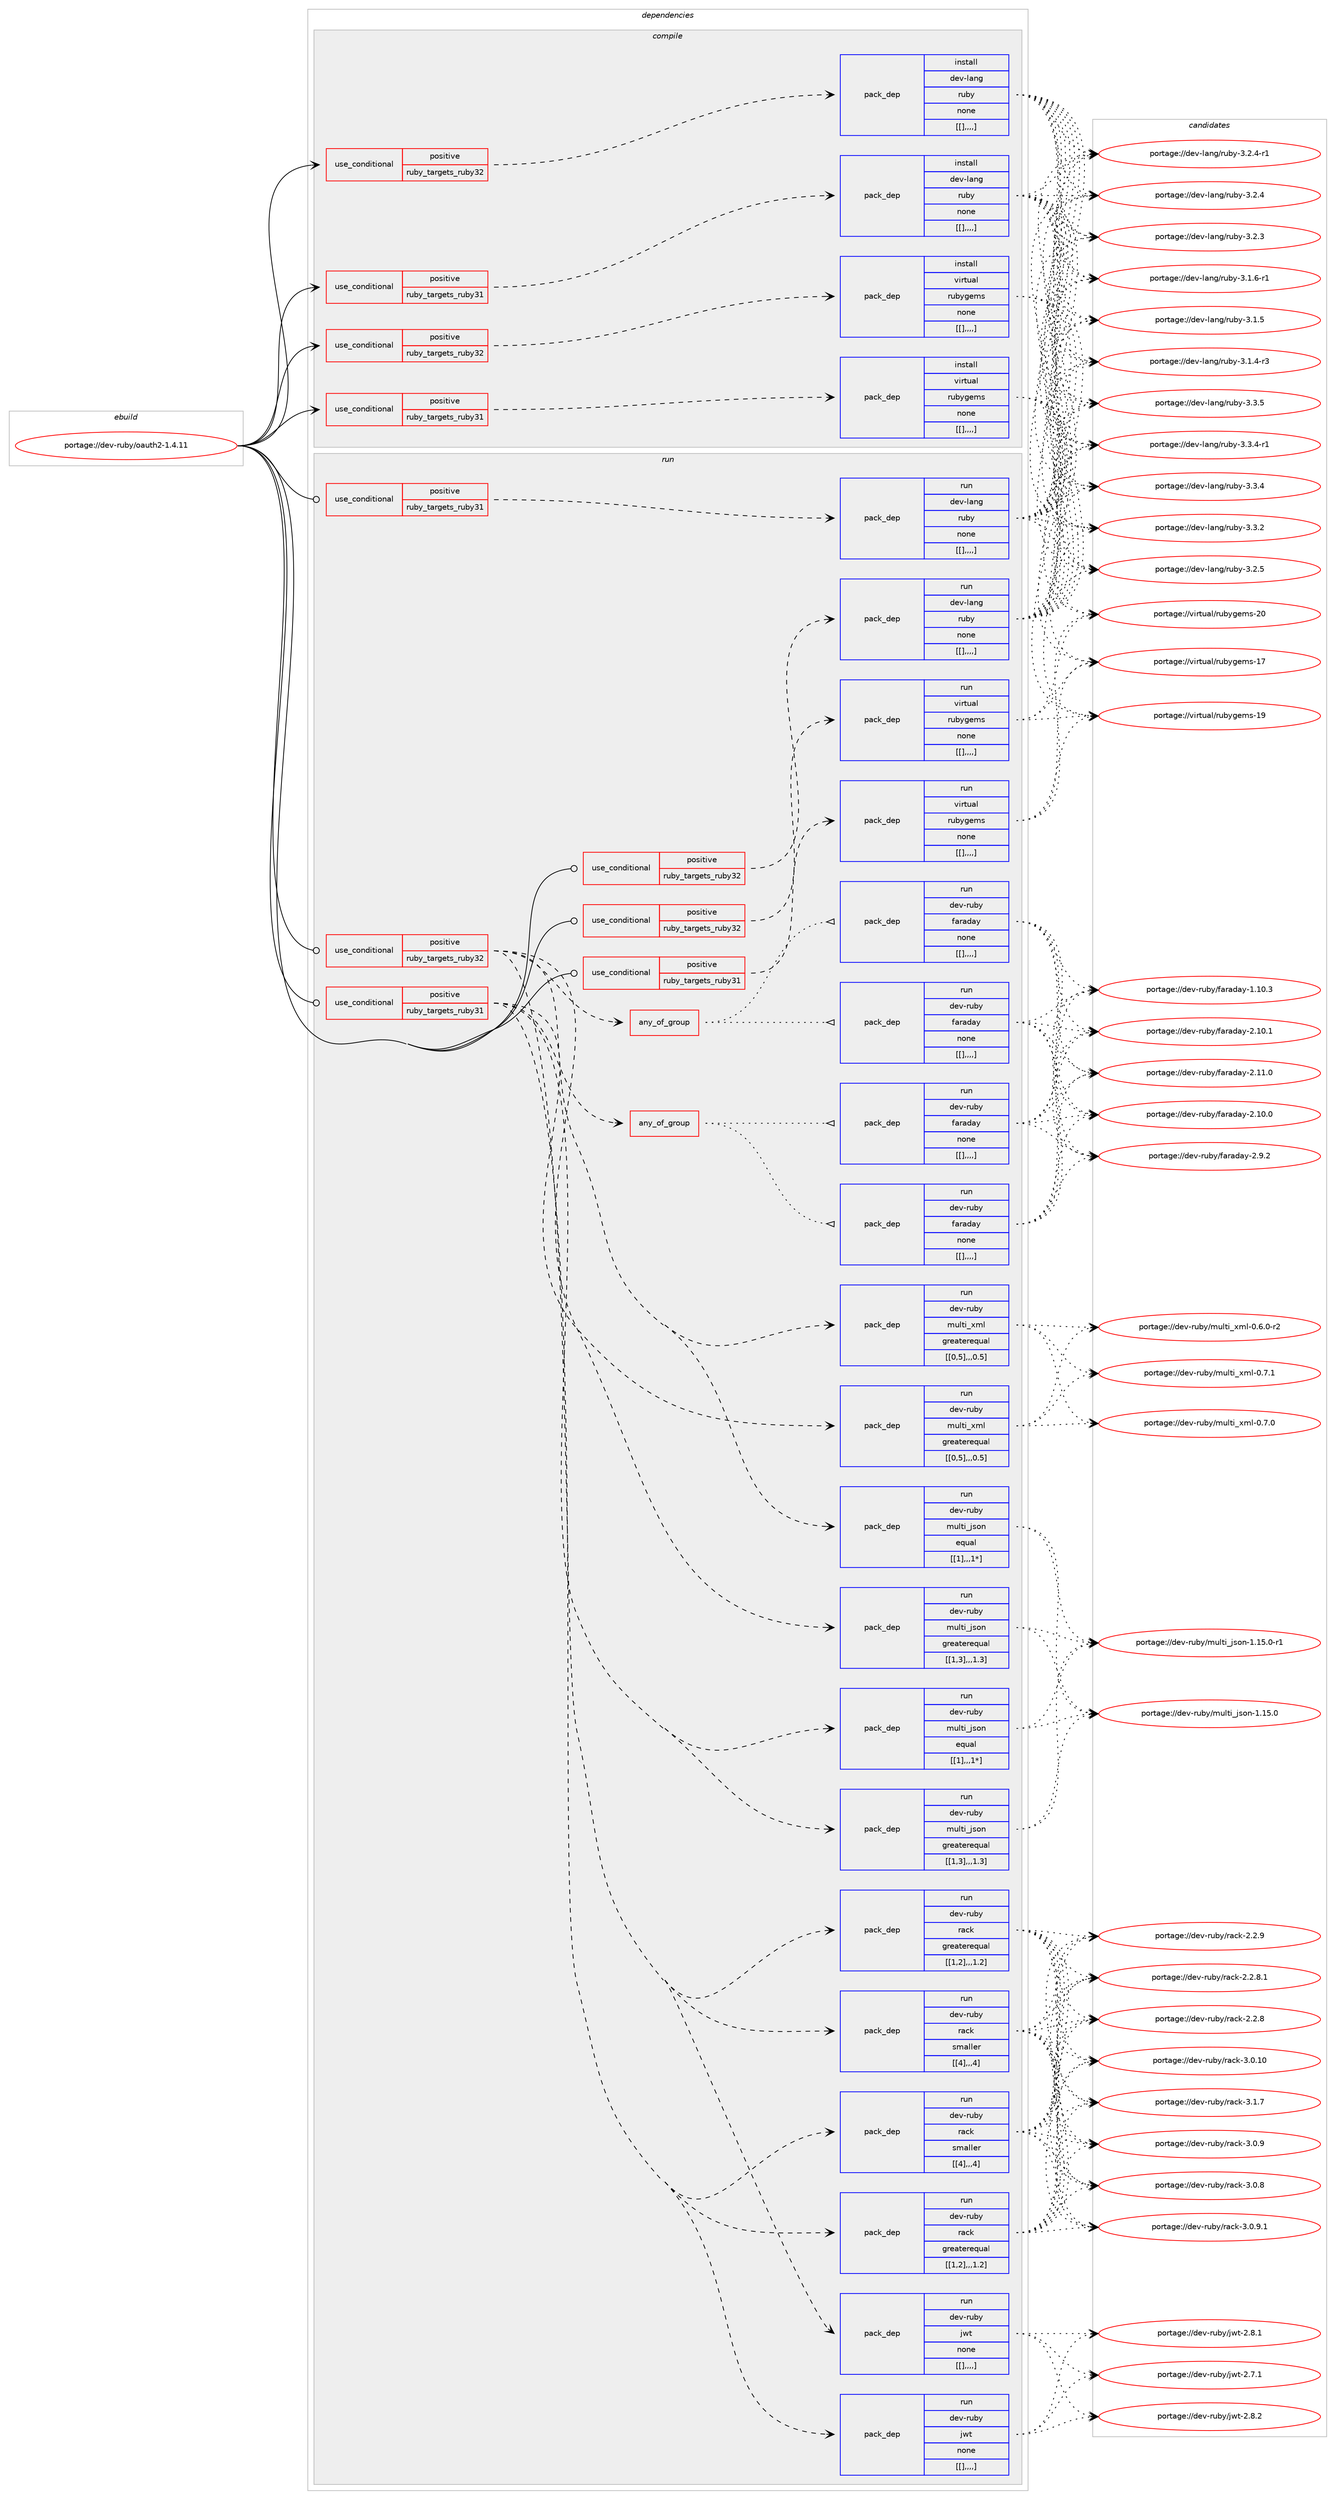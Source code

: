 digraph prolog {

# *************
# Graph options
# *************

newrank=true;
concentrate=true;
compound=true;
graph [rankdir=LR,fontname=Helvetica,fontsize=10,ranksep=1.5];#, ranksep=2.5, nodesep=0.2];
edge  [arrowhead=vee];
node  [fontname=Helvetica,fontsize=10];

# **********
# The ebuild
# **********

subgraph cluster_leftcol {
color=gray;
label=<<i>ebuild</i>>;
id [label="portage://dev-ruby/oauth2-1.4.11", color=red, width=4, href="../dev-ruby/oauth2-1.4.11.svg"];
}

# ****************
# The dependencies
# ****************

subgraph cluster_midcol {
color=gray;
label=<<i>dependencies</i>>;
subgraph cluster_compile {
fillcolor="#eeeeee";
style=filled;
label=<<i>compile</i>>;
subgraph cond53512 {
dependency196174 [label=<<TABLE BORDER="0" CELLBORDER="1" CELLSPACING="0" CELLPADDING="4"><TR><TD ROWSPAN="3" CELLPADDING="10">use_conditional</TD></TR><TR><TD>positive</TD></TR><TR><TD>ruby_targets_ruby31</TD></TR></TABLE>>, shape=none, color=red];
subgraph pack141326 {
dependency196175 [label=<<TABLE BORDER="0" CELLBORDER="1" CELLSPACING="0" CELLPADDING="4" WIDTH="220"><TR><TD ROWSPAN="6" CELLPADDING="30">pack_dep</TD></TR><TR><TD WIDTH="110">install</TD></TR><TR><TD>dev-lang</TD></TR><TR><TD>ruby</TD></TR><TR><TD>none</TD></TR><TR><TD>[[],,,,]</TD></TR></TABLE>>, shape=none, color=blue];
}
dependency196174:e -> dependency196175:w [weight=20,style="dashed",arrowhead="vee"];
}
id:e -> dependency196174:w [weight=20,style="solid",arrowhead="vee"];
subgraph cond53513 {
dependency196176 [label=<<TABLE BORDER="0" CELLBORDER="1" CELLSPACING="0" CELLPADDING="4"><TR><TD ROWSPAN="3" CELLPADDING="10">use_conditional</TD></TR><TR><TD>positive</TD></TR><TR><TD>ruby_targets_ruby31</TD></TR></TABLE>>, shape=none, color=red];
subgraph pack141327 {
dependency196177 [label=<<TABLE BORDER="0" CELLBORDER="1" CELLSPACING="0" CELLPADDING="4" WIDTH="220"><TR><TD ROWSPAN="6" CELLPADDING="30">pack_dep</TD></TR><TR><TD WIDTH="110">install</TD></TR><TR><TD>virtual</TD></TR><TR><TD>rubygems</TD></TR><TR><TD>none</TD></TR><TR><TD>[[],,,,]</TD></TR></TABLE>>, shape=none, color=blue];
}
dependency196176:e -> dependency196177:w [weight=20,style="dashed",arrowhead="vee"];
}
id:e -> dependency196176:w [weight=20,style="solid",arrowhead="vee"];
subgraph cond53514 {
dependency196178 [label=<<TABLE BORDER="0" CELLBORDER="1" CELLSPACING="0" CELLPADDING="4"><TR><TD ROWSPAN="3" CELLPADDING="10">use_conditional</TD></TR><TR><TD>positive</TD></TR><TR><TD>ruby_targets_ruby32</TD></TR></TABLE>>, shape=none, color=red];
subgraph pack141328 {
dependency196179 [label=<<TABLE BORDER="0" CELLBORDER="1" CELLSPACING="0" CELLPADDING="4" WIDTH="220"><TR><TD ROWSPAN="6" CELLPADDING="30">pack_dep</TD></TR><TR><TD WIDTH="110">install</TD></TR><TR><TD>dev-lang</TD></TR><TR><TD>ruby</TD></TR><TR><TD>none</TD></TR><TR><TD>[[],,,,]</TD></TR></TABLE>>, shape=none, color=blue];
}
dependency196178:e -> dependency196179:w [weight=20,style="dashed",arrowhead="vee"];
}
id:e -> dependency196178:w [weight=20,style="solid",arrowhead="vee"];
subgraph cond53515 {
dependency196180 [label=<<TABLE BORDER="0" CELLBORDER="1" CELLSPACING="0" CELLPADDING="4"><TR><TD ROWSPAN="3" CELLPADDING="10">use_conditional</TD></TR><TR><TD>positive</TD></TR><TR><TD>ruby_targets_ruby32</TD></TR></TABLE>>, shape=none, color=red];
subgraph pack141329 {
dependency196181 [label=<<TABLE BORDER="0" CELLBORDER="1" CELLSPACING="0" CELLPADDING="4" WIDTH="220"><TR><TD ROWSPAN="6" CELLPADDING="30">pack_dep</TD></TR><TR><TD WIDTH="110">install</TD></TR><TR><TD>virtual</TD></TR><TR><TD>rubygems</TD></TR><TR><TD>none</TD></TR><TR><TD>[[],,,,]</TD></TR></TABLE>>, shape=none, color=blue];
}
dependency196180:e -> dependency196181:w [weight=20,style="dashed",arrowhead="vee"];
}
id:e -> dependency196180:w [weight=20,style="solid",arrowhead="vee"];
}
subgraph cluster_compileandrun {
fillcolor="#eeeeee";
style=filled;
label=<<i>compile and run</i>>;
}
subgraph cluster_run {
fillcolor="#eeeeee";
style=filled;
label=<<i>run</i>>;
subgraph cond53516 {
dependency196182 [label=<<TABLE BORDER="0" CELLBORDER="1" CELLSPACING="0" CELLPADDING="4"><TR><TD ROWSPAN="3" CELLPADDING="10">use_conditional</TD></TR><TR><TD>positive</TD></TR><TR><TD>ruby_targets_ruby31</TD></TR></TABLE>>, shape=none, color=red];
subgraph any1186 {
dependency196183 [label=<<TABLE BORDER="0" CELLBORDER="1" CELLSPACING="0" CELLPADDING="4"><TR><TD CELLPADDING="10">any_of_group</TD></TR></TABLE>>, shape=none, color=red];subgraph pack141330 {
dependency196184 [label=<<TABLE BORDER="0" CELLBORDER="1" CELLSPACING="0" CELLPADDING="4" WIDTH="220"><TR><TD ROWSPAN="6" CELLPADDING="30">pack_dep</TD></TR><TR><TD WIDTH="110">run</TD></TR><TR><TD>dev-ruby</TD></TR><TR><TD>faraday</TD></TR><TR><TD>none</TD></TR><TR><TD>[[],,,,]</TD></TR></TABLE>>, shape=none, color=blue];
}
dependency196183:e -> dependency196184:w [weight=20,style="dotted",arrowhead="oinv"];
subgraph pack141331 {
dependency196185 [label=<<TABLE BORDER="0" CELLBORDER="1" CELLSPACING="0" CELLPADDING="4" WIDTH="220"><TR><TD ROWSPAN="6" CELLPADDING="30">pack_dep</TD></TR><TR><TD WIDTH="110">run</TD></TR><TR><TD>dev-ruby</TD></TR><TR><TD>faraday</TD></TR><TR><TD>none</TD></TR><TR><TD>[[],,,,]</TD></TR></TABLE>>, shape=none, color=blue];
}
dependency196183:e -> dependency196185:w [weight=20,style="dotted",arrowhead="oinv"];
}
dependency196182:e -> dependency196183:w [weight=20,style="dashed",arrowhead="vee"];
subgraph pack141332 {
dependency196186 [label=<<TABLE BORDER="0" CELLBORDER="1" CELLSPACING="0" CELLPADDING="4" WIDTH="220"><TR><TD ROWSPAN="6" CELLPADDING="30">pack_dep</TD></TR><TR><TD WIDTH="110">run</TD></TR><TR><TD>dev-ruby</TD></TR><TR><TD>jwt</TD></TR><TR><TD>none</TD></TR><TR><TD>[[],,,,]</TD></TR></TABLE>>, shape=none, color=blue];
}
dependency196182:e -> dependency196186:w [weight=20,style="dashed",arrowhead="vee"];
subgraph pack141333 {
dependency196187 [label=<<TABLE BORDER="0" CELLBORDER="1" CELLSPACING="0" CELLPADDING="4" WIDTH="220"><TR><TD ROWSPAN="6" CELLPADDING="30">pack_dep</TD></TR><TR><TD WIDTH="110">run</TD></TR><TR><TD>dev-ruby</TD></TR><TR><TD>multi_json</TD></TR><TR><TD>greaterequal</TD></TR><TR><TD>[[1,3],,,1.3]</TD></TR></TABLE>>, shape=none, color=blue];
}
dependency196182:e -> dependency196187:w [weight=20,style="dashed",arrowhead="vee"];
subgraph pack141334 {
dependency196188 [label=<<TABLE BORDER="0" CELLBORDER="1" CELLSPACING="0" CELLPADDING="4" WIDTH="220"><TR><TD ROWSPAN="6" CELLPADDING="30">pack_dep</TD></TR><TR><TD WIDTH="110">run</TD></TR><TR><TD>dev-ruby</TD></TR><TR><TD>multi_json</TD></TR><TR><TD>equal</TD></TR><TR><TD>[[1],,,1*]</TD></TR></TABLE>>, shape=none, color=blue];
}
dependency196182:e -> dependency196188:w [weight=20,style="dashed",arrowhead="vee"];
subgraph pack141335 {
dependency196189 [label=<<TABLE BORDER="0" CELLBORDER="1" CELLSPACING="0" CELLPADDING="4" WIDTH="220"><TR><TD ROWSPAN="6" CELLPADDING="30">pack_dep</TD></TR><TR><TD WIDTH="110">run</TD></TR><TR><TD>dev-ruby</TD></TR><TR><TD>multi_xml</TD></TR><TR><TD>greaterequal</TD></TR><TR><TD>[[0,5],,,0.5]</TD></TR></TABLE>>, shape=none, color=blue];
}
dependency196182:e -> dependency196189:w [weight=20,style="dashed",arrowhead="vee"];
subgraph pack141336 {
dependency196190 [label=<<TABLE BORDER="0" CELLBORDER="1" CELLSPACING="0" CELLPADDING="4" WIDTH="220"><TR><TD ROWSPAN="6" CELLPADDING="30">pack_dep</TD></TR><TR><TD WIDTH="110">run</TD></TR><TR><TD>dev-ruby</TD></TR><TR><TD>rack</TD></TR><TR><TD>greaterequal</TD></TR><TR><TD>[[1,2],,,1.2]</TD></TR></TABLE>>, shape=none, color=blue];
}
dependency196182:e -> dependency196190:w [weight=20,style="dashed",arrowhead="vee"];
subgraph pack141337 {
dependency196191 [label=<<TABLE BORDER="0" CELLBORDER="1" CELLSPACING="0" CELLPADDING="4" WIDTH="220"><TR><TD ROWSPAN="6" CELLPADDING="30">pack_dep</TD></TR><TR><TD WIDTH="110">run</TD></TR><TR><TD>dev-ruby</TD></TR><TR><TD>rack</TD></TR><TR><TD>smaller</TD></TR><TR><TD>[[4],,,4]</TD></TR></TABLE>>, shape=none, color=blue];
}
dependency196182:e -> dependency196191:w [weight=20,style="dashed",arrowhead="vee"];
}
id:e -> dependency196182:w [weight=20,style="solid",arrowhead="odot"];
subgraph cond53517 {
dependency196192 [label=<<TABLE BORDER="0" CELLBORDER="1" CELLSPACING="0" CELLPADDING="4"><TR><TD ROWSPAN="3" CELLPADDING="10">use_conditional</TD></TR><TR><TD>positive</TD></TR><TR><TD>ruby_targets_ruby31</TD></TR></TABLE>>, shape=none, color=red];
subgraph pack141338 {
dependency196193 [label=<<TABLE BORDER="0" CELLBORDER="1" CELLSPACING="0" CELLPADDING="4" WIDTH="220"><TR><TD ROWSPAN="6" CELLPADDING="30">pack_dep</TD></TR><TR><TD WIDTH="110">run</TD></TR><TR><TD>dev-lang</TD></TR><TR><TD>ruby</TD></TR><TR><TD>none</TD></TR><TR><TD>[[],,,,]</TD></TR></TABLE>>, shape=none, color=blue];
}
dependency196192:e -> dependency196193:w [weight=20,style="dashed",arrowhead="vee"];
}
id:e -> dependency196192:w [weight=20,style="solid",arrowhead="odot"];
subgraph cond53518 {
dependency196194 [label=<<TABLE BORDER="0" CELLBORDER="1" CELLSPACING="0" CELLPADDING="4"><TR><TD ROWSPAN="3" CELLPADDING="10">use_conditional</TD></TR><TR><TD>positive</TD></TR><TR><TD>ruby_targets_ruby31</TD></TR></TABLE>>, shape=none, color=red];
subgraph pack141339 {
dependency196195 [label=<<TABLE BORDER="0" CELLBORDER="1" CELLSPACING="0" CELLPADDING="4" WIDTH="220"><TR><TD ROWSPAN="6" CELLPADDING="30">pack_dep</TD></TR><TR><TD WIDTH="110">run</TD></TR><TR><TD>virtual</TD></TR><TR><TD>rubygems</TD></TR><TR><TD>none</TD></TR><TR><TD>[[],,,,]</TD></TR></TABLE>>, shape=none, color=blue];
}
dependency196194:e -> dependency196195:w [weight=20,style="dashed",arrowhead="vee"];
}
id:e -> dependency196194:w [weight=20,style="solid",arrowhead="odot"];
subgraph cond53519 {
dependency196196 [label=<<TABLE BORDER="0" CELLBORDER="1" CELLSPACING="0" CELLPADDING="4"><TR><TD ROWSPAN="3" CELLPADDING="10">use_conditional</TD></TR><TR><TD>positive</TD></TR><TR><TD>ruby_targets_ruby32</TD></TR></TABLE>>, shape=none, color=red];
subgraph any1187 {
dependency196197 [label=<<TABLE BORDER="0" CELLBORDER="1" CELLSPACING="0" CELLPADDING="4"><TR><TD CELLPADDING="10">any_of_group</TD></TR></TABLE>>, shape=none, color=red];subgraph pack141340 {
dependency196198 [label=<<TABLE BORDER="0" CELLBORDER="1" CELLSPACING="0" CELLPADDING="4" WIDTH="220"><TR><TD ROWSPAN="6" CELLPADDING="30">pack_dep</TD></TR><TR><TD WIDTH="110">run</TD></TR><TR><TD>dev-ruby</TD></TR><TR><TD>faraday</TD></TR><TR><TD>none</TD></TR><TR><TD>[[],,,,]</TD></TR></TABLE>>, shape=none, color=blue];
}
dependency196197:e -> dependency196198:w [weight=20,style="dotted",arrowhead="oinv"];
subgraph pack141341 {
dependency196199 [label=<<TABLE BORDER="0" CELLBORDER="1" CELLSPACING="0" CELLPADDING="4" WIDTH="220"><TR><TD ROWSPAN="6" CELLPADDING="30">pack_dep</TD></TR><TR><TD WIDTH="110">run</TD></TR><TR><TD>dev-ruby</TD></TR><TR><TD>faraday</TD></TR><TR><TD>none</TD></TR><TR><TD>[[],,,,]</TD></TR></TABLE>>, shape=none, color=blue];
}
dependency196197:e -> dependency196199:w [weight=20,style="dotted",arrowhead="oinv"];
}
dependency196196:e -> dependency196197:w [weight=20,style="dashed",arrowhead="vee"];
subgraph pack141342 {
dependency196200 [label=<<TABLE BORDER="0" CELLBORDER="1" CELLSPACING="0" CELLPADDING="4" WIDTH="220"><TR><TD ROWSPAN="6" CELLPADDING="30">pack_dep</TD></TR><TR><TD WIDTH="110">run</TD></TR><TR><TD>dev-ruby</TD></TR><TR><TD>jwt</TD></TR><TR><TD>none</TD></TR><TR><TD>[[],,,,]</TD></TR></TABLE>>, shape=none, color=blue];
}
dependency196196:e -> dependency196200:w [weight=20,style="dashed",arrowhead="vee"];
subgraph pack141343 {
dependency196201 [label=<<TABLE BORDER="0" CELLBORDER="1" CELLSPACING="0" CELLPADDING="4" WIDTH="220"><TR><TD ROWSPAN="6" CELLPADDING="30">pack_dep</TD></TR><TR><TD WIDTH="110">run</TD></TR><TR><TD>dev-ruby</TD></TR><TR><TD>multi_json</TD></TR><TR><TD>greaterequal</TD></TR><TR><TD>[[1,3],,,1.3]</TD></TR></TABLE>>, shape=none, color=blue];
}
dependency196196:e -> dependency196201:w [weight=20,style="dashed",arrowhead="vee"];
subgraph pack141344 {
dependency196202 [label=<<TABLE BORDER="0" CELLBORDER="1" CELLSPACING="0" CELLPADDING="4" WIDTH="220"><TR><TD ROWSPAN="6" CELLPADDING="30">pack_dep</TD></TR><TR><TD WIDTH="110">run</TD></TR><TR><TD>dev-ruby</TD></TR><TR><TD>multi_json</TD></TR><TR><TD>equal</TD></TR><TR><TD>[[1],,,1*]</TD></TR></TABLE>>, shape=none, color=blue];
}
dependency196196:e -> dependency196202:w [weight=20,style="dashed",arrowhead="vee"];
subgraph pack141345 {
dependency196203 [label=<<TABLE BORDER="0" CELLBORDER="1" CELLSPACING="0" CELLPADDING="4" WIDTH="220"><TR><TD ROWSPAN="6" CELLPADDING="30">pack_dep</TD></TR><TR><TD WIDTH="110">run</TD></TR><TR><TD>dev-ruby</TD></TR><TR><TD>multi_xml</TD></TR><TR><TD>greaterequal</TD></TR><TR><TD>[[0,5],,,0.5]</TD></TR></TABLE>>, shape=none, color=blue];
}
dependency196196:e -> dependency196203:w [weight=20,style="dashed",arrowhead="vee"];
subgraph pack141346 {
dependency196204 [label=<<TABLE BORDER="0" CELLBORDER="1" CELLSPACING="0" CELLPADDING="4" WIDTH="220"><TR><TD ROWSPAN="6" CELLPADDING="30">pack_dep</TD></TR><TR><TD WIDTH="110">run</TD></TR><TR><TD>dev-ruby</TD></TR><TR><TD>rack</TD></TR><TR><TD>greaterequal</TD></TR><TR><TD>[[1,2],,,1.2]</TD></TR></TABLE>>, shape=none, color=blue];
}
dependency196196:e -> dependency196204:w [weight=20,style="dashed",arrowhead="vee"];
subgraph pack141347 {
dependency196205 [label=<<TABLE BORDER="0" CELLBORDER="1" CELLSPACING="0" CELLPADDING="4" WIDTH="220"><TR><TD ROWSPAN="6" CELLPADDING="30">pack_dep</TD></TR><TR><TD WIDTH="110">run</TD></TR><TR><TD>dev-ruby</TD></TR><TR><TD>rack</TD></TR><TR><TD>smaller</TD></TR><TR><TD>[[4],,,4]</TD></TR></TABLE>>, shape=none, color=blue];
}
dependency196196:e -> dependency196205:w [weight=20,style="dashed",arrowhead="vee"];
}
id:e -> dependency196196:w [weight=20,style="solid",arrowhead="odot"];
subgraph cond53520 {
dependency196206 [label=<<TABLE BORDER="0" CELLBORDER="1" CELLSPACING="0" CELLPADDING="4"><TR><TD ROWSPAN="3" CELLPADDING="10">use_conditional</TD></TR><TR><TD>positive</TD></TR><TR><TD>ruby_targets_ruby32</TD></TR></TABLE>>, shape=none, color=red];
subgraph pack141348 {
dependency196207 [label=<<TABLE BORDER="0" CELLBORDER="1" CELLSPACING="0" CELLPADDING="4" WIDTH="220"><TR><TD ROWSPAN="6" CELLPADDING="30">pack_dep</TD></TR><TR><TD WIDTH="110">run</TD></TR><TR><TD>dev-lang</TD></TR><TR><TD>ruby</TD></TR><TR><TD>none</TD></TR><TR><TD>[[],,,,]</TD></TR></TABLE>>, shape=none, color=blue];
}
dependency196206:e -> dependency196207:w [weight=20,style="dashed",arrowhead="vee"];
}
id:e -> dependency196206:w [weight=20,style="solid",arrowhead="odot"];
subgraph cond53521 {
dependency196208 [label=<<TABLE BORDER="0" CELLBORDER="1" CELLSPACING="0" CELLPADDING="4"><TR><TD ROWSPAN="3" CELLPADDING="10">use_conditional</TD></TR><TR><TD>positive</TD></TR><TR><TD>ruby_targets_ruby32</TD></TR></TABLE>>, shape=none, color=red];
subgraph pack141349 {
dependency196209 [label=<<TABLE BORDER="0" CELLBORDER="1" CELLSPACING="0" CELLPADDING="4" WIDTH="220"><TR><TD ROWSPAN="6" CELLPADDING="30">pack_dep</TD></TR><TR><TD WIDTH="110">run</TD></TR><TR><TD>virtual</TD></TR><TR><TD>rubygems</TD></TR><TR><TD>none</TD></TR><TR><TD>[[],,,,]</TD></TR></TABLE>>, shape=none, color=blue];
}
dependency196208:e -> dependency196209:w [weight=20,style="dashed",arrowhead="vee"];
}
id:e -> dependency196208:w [weight=20,style="solid",arrowhead="odot"];
}
}

# **************
# The candidates
# **************

subgraph cluster_choices {
rank=same;
color=gray;
label=<<i>candidates</i>>;

subgraph choice141326 {
color=black;
nodesep=1;
choice10010111845108971101034711411798121455146514653 [label="portage://dev-lang/ruby-3.3.5", color=red, width=4,href="../dev-lang/ruby-3.3.5.svg"];
choice100101118451089711010347114117981214551465146524511449 [label="portage://dev-lang/ruby-3.3.4-r1", color=red, width=4,href="../dev-lang/ruby-3.3.4-r1.svg"];
choice10010111845108971101034711411798121455146514652 [label="portage://dev-lang/ruby-3.3.4", color=red, width=4,href="../dev-lang/ruby-3.3.4.svg"];
choice10010111845108971101034711411798121455146514650 [label="portage://dev-lang/ruby-3.3.2", color=red, width=4,href="../dev-lang/ruby-3.3.2.svg"];
choice10010111845108971101034711411798121455146504653 [label="portage://dev-lang/ruby-3.2.5", color=red, width=4,href="../dev-lang/ruby-3.2.5.svg"];
choice100101118451089711010347114117981214551465046524511449 [label="portage://dev-lang/ruby-3.2.4-r1", color=red, width=4,href="../dev-lang/ruby-3.2.4-r1.svg"];
choice10010111845108971101034711411798121455146504652 [label="portage://dev-lang/ruby-3.2.4", color=red, width=4,href="../dev-lang/ruby-3.2.4.svg"];
choice10010111845108971101034711411798121455146504651 [label="portage://dev-lang/ruby-3.2.3", color=red, width=4,href="../dev-lang/ruby-3.2.3.svg"];
choice100101118451089711010347114117981214551464946544511449 [label="portage://dev-lang/ruby-3.1.6-r1", color=red, width=4,href="../dev-lang/ruby-3.1.6-r1.svg"];
choice10010111845108971101034711411798121455146494653 [label="portage://dev-lang/ruby-3.1.5", color=red, width=4,href="../dev-lang/ruby-3.1.5.svg"];
choice100101118451089711010347114117981214551464946524511451 [label="portage://dev-lang/ruby-3.1.4-r3", color=red, width=4,href="../dev-lang/ruby-3.1.4-r3.svg"];
dependency196175:e -> choice10010111845108971101034711411798121455146514653:w [style=dotted,weight="100"];
dependency196175:e -> choice100101118451089711010347114117981214551465146524511449:w [style=dotted,weight="100"];
dependency196175:e -> choice10010111845108971101034711411798121455146514652:w [style=dotted,weight="100"];
dependency196175:e -> choice10010111845108971101034711411798121455146514650:w [style=dotted,weight="100"];
dependency196175:e -> choice10010111845108971101034711411798121455146504653:w [style=dotted,weight="100"];
dependency196175:e -> choice100101118451089711010347114117981214551465046524511449:w [style=dotted,weight="100"];
dependency196175:e -> choice10010111845108971101034711411798121455146504652:w [style=dotted,weight="100"];
dependency196175:e -> choice10010111845108971101034711411798121455146504651:w [style=dotted,weight="100"];
dependency196175:e -> choice100101118451089711010347114117981214551464946544511449:w [style=dotted,weight="100"];
dependency196175:e -> choice10010111845108971101034711411798121455146494653:w [style=dotted,weight="100"];
dependency196175:e -> choice100101118451089711010347114117981214551464946524511451:w [style=dotted,weight="100"];
}
subgraph choice141327 {
color=black;
nodesep=1;
choice118105114116117971084711411798121103101109115455048 [label="portage://virtual/rubygems-20", color=red, width=4,href="../virtual/rubygems-20.svg"];
choice118105114116117971084711411798121103101109115454957 [label="portage://virtual/rubygems-19", color=red, width=4,href="../virtual/rubygems-19.svg"];
choice118105114116117971084711411798121103101109115454955 [label="portage://virtual/rubygems-17", color=red, width=4,href="../virtual/rubygems-17.svg"];
dependency196177:e -> choice118105114116117971084711411798121103101109115455048:w [style=dotted,weight="100"];
dependency196177:e -> choice118105114116117971084711411798121103101109115454957:w [style=dotted,weight="100"];
dependency196177:e -> choice118105114116117971084711411798121103101109115454955:w [style=dotted,weight="100"];
}
subgraph choice141328 {
color=black;
nodesep=1;
choice10010111845108971101034711411798121455146514653 [label="portage://dev-lang/ruby-3.3.5", color=red, width=4,href="../dev-lang/ruby-3.3.5.svg"];
choice100101118451089711010347114117981214551465146524511449 [label="portage://dev-lang/ruby-3.3.4-r1", color=red, width=4,href="../dev-lang/ruby-3.3.4-r1.svg"];
choice10010111845108971101034711411798121455146514652 [label="portage://dev-lang/ruby-3.3.4", color=red, width=4,href="../dev-lang/ruby-3.3.4.svg"];
choice10010111845108971101034711411798121455146514650 [label="portage://dev-lang/ruby-3.3.2", color=red, width=4,href="../dev-lang/ruby-3.3.2.svg"];
choice10010111845108971101034711411798121455146504653 [label="portage://dev-lang/ruby-3.2.5", color=red, width=4,href="../dev-lang/ruby-3.2.5.svg"];
choice100101118451089711010347114117981214551465046524511449 [label="portage://dev-lang/ruby-3.2.4-r1", color=red, width=4,href="../dev-lang/ruby-3.2.4-r1.svg"];
choice10010111845108971101034711411798121455146504652 [label="portage://dev-lang/ruby-3.2.4", color=red, width=4,href="../dev-lang/ruby-3.2.4.svg"];
choice10010111845108971101034711411798121455146504651 [label="portage://dev-lang/ruby-3.2.3", color=red, width=4,href="../dev-lang/ruby-3.2.3.svg"];
choice100101118451089711010347114117981214551464946544511449 [label="portage://dev-lang/ruby-3.1.6-r1", color=red, width=4,href="../dev-lang/ruby-3.1.6-r1.svg"];
choice10010111845108971101034711411798121455146494653 [label="portage://dev-lang/ruby-3.1.5", color=red, width=4,href="../dev-lang/ruby-3.1.5.svg"];
choice100101118451089711010347114117981214551464946524511451 [label="portage://dev-lang/ruby-3.1.4-r3", color=red, width=4,href="../dev-lang/ruby-3.1.4-r3.svg"];
dependency196179:e -> choice10010111845108971101034711411798121455146514653:w [style=dotted,weight="100"];
dependency196179:e -> choice100101118451089711010347114117981214551465146524511449:w [style=dotted,weight="100"];
dependency196179:e -> choice10010111845108971101034711411798121455146514652:w [style=dotted,weight="100"];
dependency196179:e -> choice10010111845108971101034711411798121455146514650:w [style=dotted,weight="100"];
dependency196179:e -> choice10010111845108971101034711411798121455146504653:w [style=dotted,weight="100"];
dependency196179:e -> choice100101118451089711010347114117981214551465046524511449:w [style=dotted,weight="100"];
dependency196179:e -> choice10010111845108971101034711411798121455146504652:w [style=dotted,weight="100"];
dependency196179:e -> choice10010111845108971101034711411798121455146504651:w [style=dotted,weight="100"];
dependency196179:e -> choice100101118451089711010347114117981214551464946544511449:w [style=dotted,weight="100"];
dependency196179:e -> choice10010111845108971101034711411798121455146494653:w [style=dotted,weight="100"];
dependency196179:e -> choice100101118451089711010347114117981214551464946524511451:w [style=dotted,weight="100"];
}
subgraph choice141329 {
color=black;
nodesep=1;
choice118105114116117971084711411798121103101109115455048 [label="portage://virtual/rubygems-20", color=red, width=4,href="../virtual/rubygems-20.svg"];
choice118105114116117971084711411798121103101109115454957 [label="portage://virtual/rubygems-19", color=red, width=4,href="../virtual/rubygems-19.svg"];
choice118105114116117971084711411798121103101109115454955 [label="portage://virtual/rubygems-17", color=red, width=4,href="../virtual/rubygems-17.svg"];
dependency196181:e -> choice118105114116117971084711411798121103101109115455048:w [style=dotted,weight="100"];
dependency196181:e -> choice118105114116117971084711411798121103101109115454957:w [style=dotted,weight="100"];
dependency196181:e -> choice118105114116117971084711411798121103101109115454955:w [style=dotted,weight="100"];
}
subgraph choice141330 {
color=black;
nodesep=1;
choice10010111845114117981214710297114971009712145504649494648 [label="portage://dev-ruby/faraday-2.11.0", color=red, width=4,href="../dev-ruby/faraday-2.11.0.svg"];
choice10010111845114117981214710297114971009712145504649484649 [label="portage://dev-ruby/faraday-2.10.1", color=red, width=4,href="../dev-ruby/faraday-2.10.1.svg"];
choice10010111845114117981214710297114971009712145504649484648 [label="portage://dev-ruby/faraday-2.10.0", color=red, width=4,href="../dev-ruby/faraday-2.10.0.svg"];
choice100101118451141179812147102971149710097121455046574650 [label="portage://dev-ruby/faraday-2.9.2", color=red, width=4,href="../dev-ruby/faraday-2.9.2.svg"];
choice10010111845114117981214710297114971009712145494649484651 [label="portage://dev-ruby/faraday-1.10.3", color=red, width=4,href="../dev-ruby/faraday-1.10.3.svg"];
dependency196184:e -> choice10010111845114117981214710297114971009712145504649494648:w [style=dotted,weight="100"];
dependency196184:e -> choice10010111845114117981214710297114971009712145504649484649:w [style=dotted,weight="100"];
dependency196184:e -> choice10010111845114117981214710297114971009712145504649484648:w [style=dotted,weight="100"];
dependency196184:e -> choice100101118451141179812147102971149710097121455046574650:w [style=dotted,weight="100"];
dependency196184:e -> choice10010111845114117981214710297114971009712145494649484651:w [style=dotted,weight="100"];
}
subgraph choice141331 {
color=black;
nodesep=1;
choice10010111845114117981214710297114971009712145504649494648 [label="portage://dev-ruby/faraday-2.11.0", color=red, width=4,href="../dev-ruby/faraday-2.11.0.svg"];
choice10010111845114117981214710297114971009712145504649484649 [label="portage://dev-ruby/faraday-2.10.1", color=red, width=4,href="../dev-ruby/faraday-2.10.1.svg"];
choice10010111845114117981214710297114971009712145504649484648 [label="portage://dev-ruby/faraday-2.10.0", color=red, width=4,href="../dev-ruby/faraday-2.10.0.svg"];
choice100101118451141179812147102971149710097121455046574650 [label="portage://dev-ruby/faraday-2.9.2", color=red, width=4,href="../dev-ruby/faraday-2.9.2.svg"];
choice10010111845114117981214710297114971009712145494649484651 [label="portage://dev-ruby/faraday-1.10.3", color=red, width=4,href="../dev-ruby/faraday-1.10.3.svg"];
dependency196185:e -> choice10010111845114117981214710297114971009712145504649494648:w [style=dotted,weight="100"];
dependency196185:e -> choice10010111845114117981214710297114971009712145504649484649:w [style=dotted,weight="100"];
dependency196185:e -> choice10010111845114117981214710297114971009712145504649484648:w [style=dotted,weight="100"];
dependency196185:e -> choice100101118451141179812147102971149710097121455046574650:w [style=dotted,weight="100"];
dependency196185:e -> choice10010111845114117981214710297114971009712145494649484651:w [style=dotted,weight="100"];
}
subgraph choice141332 {
color=black;
nodesep=1;
choice100101118451141179812147106119116455046564650 [label="portage://dev-ruby/jwt-2.8.2", color=red, width=4,href="../dev-ruby/jwt-2.8.2.svg"];
choice100101118451141179812147106119116455046564649 [label="portage://dev-ruby/jwt-2.8.1", color=red, width=4,href="../dev-ruby/jwt-2.8.1.svg"];
choice100101118451141179812147106119116455046554649 [label="portage://dev-ruby/jwt-2.7.1", color=red, width=4,href="../dev-ruby/jwt-2.7.1.svg"];
dependency196186:e -> choice100101118451141179812147106119116455046564650:w [style=dotted,weight="100"];
dependency196186:e -> choice100101118451141179812147106119116455046564649:w [style=dotted,weight="100"];
dependency196186:e -> choice100101118451141179812147106119116455046554649:w [style=dotted,weight="100"];
}
subgraph choice141333 {
color=black;
nodesep=1;
choice10010111845114117981214710911710811610595106115111110454946495346484511449 [label="portage://dev-ruby/multi_json-1.15.0-r1", color=red, width=4,href="../dev-ruby/multi_json-1.15.0-r1.svg"];
choice1001011184511411798121471091171081161059510611511111045494649534648 [label="portage://dev-ruby/multi_json-1.15.0", color=red, width=4,href="../dev-ruby/multi_json-1.15.0.svg"];
dependency196187:e -> choice10010111845114117981214710911710811610595106115111110454946495346484511449:w [style=dotted,weight="100"];
dependency196187:e -> choice1001011184511411798121471091171081161059510611511111045494649534648:w [style=dotted,weight="100"];
}
subgraph choice141334 {
color=black;
nodesep=1;
choice10010111845114117981214710911710811610595106115111110454946495346484511449 [label="portage://dev-ruby/multi_json-1.15.0-r1", color=red, width=4,href="../dev-ruby/multi_json-1.15.0-r1.svg"];
choice1001011184511411798121471091171081161059510611511111045494649534648 [label="portage://dev-ruby/multi_json-1.15.0", color=red, width=4,href="../dev-ruby/multi_json-1.15.0.svg"];
dependency196188:e -> choice10010111845114117981214710911710811610595106115111110454946495346484511449:w [style=dotted,weight="100"];
dependency196188:e -> choice1001011184511411798121471091171081161059510611511111045494649534648:w [style=dotted,weight="100"];
}
subgraph choice141335 {
color=black;
nodesep=1;
choice10010111845114117981214710911710811610595120109108454846554649 [label="portage://dev-ruby/multi_xml-0.7.1", color=red, width=4,href="../dev-ruby/multi_xml-0.7.1.svg"];
choice10010111845114117981214710911710811610595120109108454846554648 [label="portage://dev-ruby/multi_xml-0.7.0", color=red, width=4,href="../dev-ruby/multi_xml-0.7.0.svg"];
choice100101118451141179812147109117108116105951201091084548465446484511450 [label="portage://dev-ruby/multi_xml-0.6.0-r2", color=red, width=4,href="../dev-ruby/multi_xml-0.6.0-r2.svg"];
dependency196189:e -> choice10010111845114117981214710911710811610595120109108454846554649:w [style=dotted,weight="100"];
dependency196189:e -> choice10010111845114117981214710911710811610595120109108454846554648:w [style=dotted,weight="100"];
dependency196189:e -> choice100101118451141179812147109117108116105951201091084548465446484511450:w [style=dotted,weight="100"];
}
subgraph choice141336 {
color=black;
nodesep=1;
choice1001011184511411798121471149799107455146494655 [label="portage://dev-ruby/rack-3.1.7", color=red, width=4,href="../dev-ruby/rack-3.1.7.svg"];
choice100101118451141179812147114979910745514648464948 [label="portage://dev-ruby/rack-3.0.10", color=red, width=4,href="../dev-ruby/rack-3.0.10.svg"];
choice10010111845114117981214711497991074551464846574649 [label="portage://dev-ruby/rack-3.0.9.1", color=red, width=4,href="../dev-ruby/rack-3.0.9.1.svg"];
choice1001011184511411798121471149799107455146484657 [label="portage://dev-ruby/rack-3.0.9", color=red, width=4,href="../dev-ruby/rack-3.0.9.svg"];
choice1001011184511411798121471149799107455146484656 [label="portage://dev-ruby/rack-3.0.8", color=red, width=4,href="../dev-ruby/rack-3.0.8.svg"];
choice1001011184511411798121471149799107455046504657 [label="portage://dev-ruby/rack-2.2.9", color=red, width=4,href="../dev-ruby/rack-2.2.9.svg"];
choice10010111845114117981214711497991074550465046564649 [label="portage://dev-ruby/rack-2.2.8.1", color=red, width=4,href="../dev-ruby/rack-2.2.8.1.svg"];
choice1001011184511411798121471149799107455046504656 [label="portage://dev-ruby/rack-2.2.8", color=red, width=4,href="../dev-ruby/rack-2.2.8.svg"];
dependency196190:e -> choice1001011184511411798121471149799107455146494655:w [style=dotted,weight="100"];
dependency196190:e -> choice100101118451141179812147114979910745514648464948:w [style=dotted,weight="100"];
dependency196190:e -> choice10010111845114117981214711497991074551464846574649:w [style=dotted,weight="100"];
dependency196190:e -> choice1001011184511411798121471149799107455146484657:w [style=dotted,weight="100"];
dependency196190:e -> choice1001011184511411798121471149799107455146484656:w [style=dotted,weight="100"];
dependency196190:e -> choice1001011184511411798121471149799107455046504657:w [style=dotted,weight="100"];
dependency196190:e -> choice10010111845114117981214711497991074550465046564649:w [style=dotted,weight="100"];
dependency196190:e -> choice1001011184511411798121471149799107455046504656:w [style=dotted,weight="100"];
}
subgraph choice141337 {
color=black;
nodesep=1;
choice1001011184511411798121471149799107455146494655 [label="portage://dev-ruby/rack-3.1.7", color=red, width=4,href="../dev-ruby/rack-3.1.7.svg"];
choice100101118451141179812147114979910745514648464948 [label="portage://dev-ruby/rack-3.0.10", color=red, width=4,href="../dev-ruby/rack-3.0.10.svg"];
choice10010111845114117981214711497991074551464846574649 [label="portage://dev-ruby/rack-3.0.9.1", color=red, width=4,href="../dev-ruby/rack-3.0.9.1.svg"];
choice1001011184511411798121471149799107455146484657 [label="portage://dev-ruby/rack-3.0.9", color=red, width=4,href="../dev-ruby/rack-3.0.9.svg"];
choice1001011184511411798121471149799107455146484656 [label="portage://dev-ruby/rack-3.0.8", color=red, width=4,href="../dev-ruby/rack-3.0.8.svg"];
choice1001011184511411798121471149799107455046504657 [label="portage://dev-ruby/rack-2.2.9", color=red, width=4,href="../dev-ruby/rack-2.2.9.svg"];
choice10010111845114117981214711497991074550465046564649 [label="portage://dev-ruby/rack-2.2.8.1", color=red, width=4,href="../dev-ruby/rack-2.2.8.1.svg"];
choice1001011184511411798121471149799107455046504656 [label="portage://dev-ruby/rack-2.2.8", color=red, width=4,href="../dev-ruby/rack-2.2.8.svg"];
dependency196191:e -> choice1001011184511411798121471149799107455146494655:w [style=dotted,weight="100"];
dependency196191:e -> choice100101118451141179812147114979910745514648464948:w [style=dotted,weight="100"];
dependency196191:e -> choice10010111845114117981214711497991074551464846574649:w [style=dotted,weight="100"];
dependency196191:e -> choice1001011184511411798121471149799107455146484657:w [style=dotted,weight="100"];
dependency196191:e -> choice1001011184511411798121471149799107455146484656:w [style=dotted,weight="100"];
dependency196191:e -> choice1001011184511411798121471149799107455046504657:w [style=dotted,weight="100"];
dependency196191:e -> choice10010111845114117981214711497991074550465046564649:w [style=dotted,weight="100"];
dependency196191:e -> choice1001011184511411798121471149799107455046504656:w [style=dotted,weight="100"];
}
subgraph choice141338 {
color=black;
nodesep=1;
choice10010111845108971101034711411798121455146514653 [label="portage://dev-lang/ruby-3.3.5", color=red, width=4,href="../dev-lang/ruby-3.3.5.svg"];
choice100101118451089711010347114117981214551465146524511449 [label="portage://dev-lang/ruby-3.3.4-r1", color=red, width=4,href="../dev-lang/ruby-3.3.4-r1.svg"];
choice10010111845108971101034711411798121455146514652 [label="portage://dev-lang/ruby-3.3.4", color=red, width=4,href="../dev-lang/ruby-3.3.4.svg"];
choice10010111845108971101034711411798121455146514650 [label="portage://dev-lang/ruby-3.3.2", color=red, width=4,href="../dev-lang/ruby-3.3.2.svg"];
choice10010111845108971101034711411798121455146504653 [label="portage://dev-lang/ruby-3.2.5", color=red, width=4,href="../dev-lang/ruby-3.2.5.svg"];
choice100101118451089711010347114117981214551465046524511449 [label="portage://dev-lang/ruby-3.2.4-r1", color=red, width=4,href="../dev-lang/ruby-3.2.4-r1.svg"];
choice10010111845108971101034711411798121455146504652 [label="portage://dev-lang/ruby-3.2.4", color=red, width=4,href="../dev-lang/ruby-3.2.4.svg"];
choice10010111845108971101034711411798121455146504651 [label="portage://dev-lang/ruby-3.2.3", color=red, width=4,href="../dev-lang/ruby-3.2.3.svg"];
choice100101118451089711010347114117981214551464946544511449 [label="portage://dev-lang/ruby-3.1.6-r1", color=red, width=4,href="../dev-lang/ruby-3.1.6-r1.svg"];
choice10010111845108971101034711411798121455146494653 [label="portage://dev-lang/ruby-3.1.5", color=red, width=4,href="../dev-lang/ruby-3.1.5.svg"];
choice100101118451089711010347114117981214551464946524511451 [label="portage://dev-lang/ruby-3.1.4-r3", color=red, width=4,href="../dev-lang/ruby-3.1.4-r3.svg"];
dependency196193:e -> choice10010111845108971101034711411798121455146514653:w [style=dotted,weight="100"];
dependency196193:e -> choice100101118451089711010347114117981214551465146524511449:w [style=dotted,weight="100"];
dependency196193:e -> choice10010111845108971101034711411798121455146514652:w [style=dotted,weight="100"];
dependency196193:e -> choice10010111845108971101034711411798121455146514650:w [style=dotted,weight="100"];
dependency196193:e -> choice10010111845108971101034711411798121455146504653:w [style=dotted,weight="100"];
dependency196193:e -> choice100101118451089711010347114117981214551465046524511449:w [style=dotted,weight="100"];
dependency196193:e -> choice10010111845108971101034711411798121455146504652:w [style=dotted,weight="100"];
dependency196193:e -> choice10010111845108971101034711411798121455146504651:w [style=dotted,weight="100"];
dependency196193:e -> choice100101118451089711010347114117981214551464946544511449:w [style=dotted,weight="100"];
dependency196193:e -> choice10010111845108971101034711411798121455146494653:w [style=dotted,weight="100"];
dependency196193:e -> choice100101118451089711010347114117981214551464946524511451:w [style=dotted,weight="100"];
}
subgraph choice141339 {
color=black;
nodesep=1;
choice118105114116117971084711411798121103101109115455048 [label="portage://virtual/rubygems-20", color=red, width=4,href="../virtual/rubygems-20.svg"];
choice118105114116117971084711411798121103101109115454957 [label="portage://virtual/rubygems-19", color=red, width=4,href="../virtual/rubygems-19.svg"];
choice118105114116117971084711411798121103101109115454955 [label="portage://virtual/rubygems-17", color=red, width=4,href="../virtual/rubygems-17.svg"];
dependency196195:e -> choice118105114116117971084711411798121103101109115455048:w [style=dotted,weight="100"];
dependency196195:e -> choice118105114116117971084711411798121103101109115454957:w [style=dotted,weight="100"];
dependency196195:e -> choice118105114116117971084711411798121103101109115454955:w [style=dotted,weight="100"];
}
subgraph choice141340 {
color=black;
nodesep=1;
choice10010111845114117981214710297114971009712145504649494648 [label="portage://dev-ruby/faraday-2.11.0", color=red, width=4,href="../dev-ruby/faraday-2.11.0.svg"];
choice10010111845114117981214710297114971009712145504649484649 [label="portage://dev-ruby/faraday-2.10.1", color=red, width=4,href="../dev-ruby/faraday-2.10.1.svg"];
choice10010111845114117981214710297114971009712145504649484648 [label="portage://dev-ruby/faraday-2.10.0", color=red, width=4,href="../dev-ruby/faraday-2.10.0.svg"];
choice100101118451141179812147102971149710097121455046574650 [label="portage://dev-ruby/faraday-2.9.2", color=red, width=4,href="../dev-ruby/faraday-2.9.2.svg"];
choice10010111845114117981214710297114971009712145494649484651 [label="portage://dev-ruby/faraday-1.10.3", color=red, width=4,href="../dev-ruby/faraday-1.10.3.svg"];
dependency196198:e -> choice10010111845114117981214710297114971009712145504649494648:w [style=dotted,weight="100"];
dependency196198:e -> choice10010111845114117981214710297114971009712145504649484649:w [style=dotted,weight="100"];
dependency196198:e -> choice10010111845114117981214710297114971009712145504649484648:w [style=dotted,weight="100"];
dependency196198:e -> choice100101118451141179812147102971149710097121455046574650:w [style=dotted,weight="100"];
dependency196198:e -> choice10010111845114117981214710297114971009712145494649484651:w [style=dotted,weight="100"];
}
subgraph choice141341 {
color=black;
nodesep=1;
choice10010111845114117981214710297114971009712145504649494648 [label="portage://dev-ruby/faraday-2.11.0", color=red, width=4,href="../dev-ruby/faraday-2.11.0.svg"];
choice10010111845114117981214710297114971009712145504649484649 [label="portage://dev-ruby/faraday-2.10.1", color=red, width=4,href="../dev-ruby/faraday-2.10.1.svg"];
choice10010111845114117981214710297114971009712145504649484648 [label="portage://dev-ruby/faraday-2.10.0", color=red, width=4,href="../dev-ruby/faraday-2.10.0.svg"];
choice100101118451141179812147102971149710097121455046574650 [label="portage://dev-ruby/faraday-2.9.2", color=red, width=4,href="../dev-ruby/faraday-2.9.2.svg"];
choice10010111845114117981214710297114971009712145494649484651 [label="portage://dev-ruby/faraday-1.10.3", color=red, width=4,href="../dev-ruby/faraday-1.10.3.svg"];
dependency196199:e -> choice10010111845114117981214710297114971009712145504649494648:w [style=dotted,weight="100"];
dependency196199:e -> choice10010111845114117981214710297114971009712145504649484649:w [style=dotted,weight="100"];
dependency196199:e -> choice10010111845114117981214710297114971009712145504649484648:w [style=dotted,weight="100"];
dependency196199:e -> choice100101118451141179812147102971149710097121455046574650:w [style=dotted,weight="100"];
dependency196199:e -> choice10010111845114117981214710297114971009712145494649484651:w [style=dotted,weight="100"];
}
subgraph choice141342 {
color=black;
nodesep=1;
choice100101118451141179812147106119116455046564650 [label="portage://dev-ruby/jwt-2.8.2", color=red, width=4,href="../dev-ruby/jwt-2.8.2.svg"];
choice100101118451141179812147106119116455046564649 [label="portage://dev-ruby/jwt-2.8.1", color=red, width=4,href="../dev-ruby/jwt-2.8.1.svg"];
choice100101118451141179812147106119116455046554649 [label="portage://dev-ruby/jwt-2.7.1", color=red, width=4,href="../dev-ruby/jwt-2.7.1.svg"];
dependency196200:e -> choice100101118451141179812147106119116455046564650:w [style=dotted,weight="100"];
dependency196200:e -> choice100101118451141179812147106119116455046564649:w [style=dotted,weight="100"];
dependency196200:e -> choice100101118451141179812147106119116455046554649:w [style=dotted,weight="100"];
}
subgraph choice141343 {
color=black;
nodesep=1;
choice10010111845114117981214710911710811610595106115111110454946495346484511449 [label="portage://dev-ruby/multi_json-1.15.0-r1", color=red, width=4,href="../dev-ruby/multi_json-1.15.0-r1.svg"];
choice1001011184511411798121471091171081161059510611511111045494649534648 [label="portage://dev-ruby/multi_json-1.15.0", color=red, width=4,href="../dev-ruby/multi_json-1.15.0.svg"];
dependency196201:e -> choice10010111845114117981214710911710811610595106115111110454946495346484511449:w [style=dotted,weight="100"];
dependency196201:e -> choice1001011184511411798121471091171081161059510611511111045494649534648:w [style=dotted,weight="100"];
}
subgraph choice141344 {
color=black;
nodesep=1;
choice10010111845114117981214710911710811610595106115111110454946495346484511449 [label="portage://dev-ruby/multi_json-1.15.0-r1", color=red, width=4,href="../dev-ruby/multi_json-1.15.0-r1.svg"];
choice1001011184511411798121471091171081161059510611511111045494649534648 [label="portage://dev-ruby/multi_json-1.15.0", color=red, width=4,href="../dev-ruby/multi_json-1.15.0.svg"];
dependency196202:e -> choice10010111845114117981214710911710811610595106115111110454946495346484511449:w [style=dotted,weight="100"];
dependency196202:e -> choice1001011184511411798121471091171081161059510611511111045494649534648:w [style=dotted,weight="100"];
}
subgraph choice141345 {
color=black;
nodesep=1;
choice10010111845114117981214710911710811610595120109108454846554649 [label="portage://dev-ruby/multi_xml-0.7.1", color=red, width=4,href="../dev-ruby/multi_xml-0.7.1.svg"];
choice10010111845114117981214710911710811610595120109108454846554648 [label="portage://dev-ruby/multi_xml-0.7.0", color=red, width=4,href="../dev-ruby/multi_xml-0.7.0.svg"];
choice100101118451141179812147109117108116105951201091084548465446484511450 [label="portage://dev-ruby/multi_xml-0.6.0-r2", color=red, width=4,href="../dev-ruby/multi_xml-0.6.0-r2.svg"];
dependency196203:e -> choice10010111845114117981214710911710811610595120109108454846554649:w [style=dotted,weight="100"];
dependency196203:e -> choice10010111845114117981214710911710811610595120109108454846554648:w [style=dotted,weight="100"];
dependency196203:e -> choice100101118451141179812147109117108116105951201091084548465446484511450:w [style=dotted,weight="100"];
}
subgraph choice141346 {
color=black;
nodesep=1;
choice1001011184511411798121471149799107455146494655 [label="portage://dev-ruby/rack-3.1.7", color=red, width=4,href="../dev-ruby/rack-3.1.7.svg"];
choice100101118451141179812147114979910745514648464948 [label="portage://dev-ruby/rack-3.0.10", color=red, width=4,href="../dev-ruby/rack-3.0.10.svg"];
choice10010111845114117981214711497991074551464846574649 [label="portage://dev-ruby/rack-3.0.9.1", color=red, width=4,href="../dev-ruby/rack-3.0.9.1.svg"];
choice1001011184511411798121471149799107455146484657 [label="portage://dev-ruby/rack-3.0.9", color=red, width=4,href="../dev-ruby/rack-3.0.9.svg"];
choice1001011184511411798121471149799107455146484656 [label="portage://dev-ruby/rack-3.0.8", color=red, width=4,href="../dev-ruby/rack-3.0.8.svg"];
choice1001011184511411798121471149799107455046504657 [label="portage://dev-ruby/rack-2.2.9", color=red, width=4,href="../dev-ruby/rack-2.2.9.svg"];
choice10010111845114117981214711497991074550465046564649 [label="portage://dev-ruby/rack-2.2.8.1", color=red, width=4,href="../dev-ruby/rack-2.2.8.1.svg"];
choice1001011184511411798121471149799107455046504656 [label="portage://dev-ruby/rack-2.2.8", color=red, width=4,href="../dev-ruby/rack-2.2.8.svg"];
dependency196204:e -> choice1001011184511411798121471149799107455146494655:w [style=dotted,weight="100"];
dependency196204:e -> choice100101118451141179812147114979910745514648464948:w [style=dotted,weight="100"];
dependency196204:e -> choice10010111845114117981214711497991074551464846574649:w [style=dotted,weight="100"];
dependency196204:e -> choice1001011184511411798121471149799107455146484657:w [style=dotted,weight="100"];
dependency196204:e -> choice1001011184511411798121471149799107455146484656:w [style=dotted,weight="100"];
dependency196204:e -> choice1001011184511411798121471149799107455046504657:w [style=dotted,weight="100"];
dependency196204:e -> choice10010111845114117981214711497991074550465046564649:w [style=dotted,weight="100"];
dependency196204:e -> choice1001011184511411798121471149799107455046504656:w [style=dotted,weight="100"];
}
subgraph choice141347 {
color=black;
nodesep=1;
choice1001011184511411798121471149799107455146494655 [label="portage://dev-ruby/rack-3.1.7", color=red, width=4,href="../dev-ruby/rack-3.1.7.svg"];
choice100101118451141179812147114979910745514648464948 [label="portage://dev-ruby/rack-3.0.10", color=red, width=4,href="../dev-ruby/rack-3.0.10.svg"];
choice10010111845114117981214711497991074551464846574649 [label="portage://dev-ruby/rack-3.0.9.1", color=red, width=4,href="../dev-ruby/rack-3.0.9.1.svg"];
choice1001011184511411798121471149799107455146484657 [label="portage://dev-ruby/rack-3.0.9", color=red, width=4,href="../dev-ruby/rack-3.0.9.svg"];
choice1001011184511411798121471149799107455146484656 [label="portage://dev-ruby/rack-3.0.8", color=red, width=4,href="../dev-ruby/rack-3.0.8.svg"];
choice1001011184511411798121471149799107455046504657 [label="portage://dev-ruby/rack-2.2.9", color=red, width=4,href="../dev-ruby/rack-2.2.9.svg"];
choice10010111845114117981214711497991074550465046564649 [label="portage://dev-ruby/rack-2.2.8.1", color=red, width=4,href="../dev-ruby/rack-2.2.8.1.svg"];
choice1001011184511411798121471149799107455046504656 [label="portage://dev-ruby/rack-2.2.8", color=red, width=4,href="../dev-ruby/rack-2.2.8.svg"];
dependency196205:e -> choice1001011184511411798121471149799107455146494655:w [style=dotted,weight="100"];
dependency196205:e -> choice100101118451141179812147114979910745514648464948:w [style=dotted,weight="100"];
dependency196205:e -> choice10010111845114117981214711497991074551464846574649:w [style=dotted,weight="100"];
dependency196205:e -> choice1001011184511411798121471149799107455146484657:w [style=dotted,weight="100"];
dependency196205:e -> choice1001011184511411798121471149799107455146484656:w [style=dotted,weight="100"];
dependency196205:e -> choice1001011184511411798121471149799107455046504657:w [style=dotted,weight="100"];
dependency196205:e -> choice10010111845114117981214711497991074550465046564649:w [style=dotted,weight="100"];
dependency196205:e -> choice1001011184511411798121471149799107455046504656:w [style=dotted,weight="100"];
}
subgraph choice141348 {
color=black;
nodesep=1;
choice10010111845108971101034711411798121455146514653 [label="portage://dev-lang/ruby-3.3.5", color=red, width=4,href="../dev-lang/ruby-3.3.5.svg"];
choice100101118451089711010347114117981214551465146524511449 [label="portage://dev-lang/ruby-3.3.4-r1", color=red, width=4,href="../dev-lang/ruby-3.3.4-r1.svg"];
choice10010111845108971101034711411798121455146514652 [label="portage://dev-lang/ruby-3.3.4", color=red, width=4,href="../dev-lang/ruby-3.3.4.svg"];
choice10010111845108971101034711411798121455146514650 [label="portage://dev-lang/ruby-3.3.2", color=red, width=4,href="../dev-lang/ruby-3.3.2.svg"];
choice10010111845108971101034711411798121455146504653 [label="portage://dev-lang/ruby-3.2.5", color=red, width=4,href="../dev-lang/ruby-3.2.5.svg"];
choice100101118451089711010347114117981214551465046524511449 [label="portage://dev-lang/ruby-3.2.4-r1", color=red, width=4,href="../dev-lang/ruby-3.2.4-r1.svg"];
choice10010111845108971101034711411798121455146504652 [label="portage://dev-lang/ruby-3.2.4", color=red, width=4,href="../dev-lang/ruby-3.2.4.svg"];
choice10010111845108971101034711411798121455146504651 [label="portage://dev-lang/ruby-3.2.3", color=red, width=4,href="../dev-lang/ruby-3.2.3.svg"];
choice100101118451089711010347114117981214551464946544511449 [label="portage://dev-lang/ruby-3.1.6-r1", color=red, width=4,href="../dev-lang/ruby-3.1.6-r1.svg"];
choice10010111845108971101034711411798121455146494653 [label="portage://dev-lang/ruby-3.1.5", color=red, width=4,href="../dev-lang/ruby-3.1.5.svg"];
choice100101118451089711010347114117981214551464946524511451 [label="portage://dev-lang/ruby-3.1.4-r3", color=red, width=4,href="../dev-lang/ruby-3.1.4-r3.svg"];
dependency196207:e -> choice10010111845108971101034711411798121455146514653:w [style=dotted,weight="100"];
dependency196207:e -> choice100101118451089711010347114117981214551465146524511449:w [style=dotted,weight="100"];
dependency196207:e -> choice10010111845108971101034711411798121455146514652:w [style=dotted,weight="100"];
dependency196207:e -> choice10010111845108971101034711411798121455146514650:w [style=dotted,weight="100"];
dependency196207:e -> choice10010111845108971101034711411798121455146504653:w [style=dotted,weight="100"];
dependency196207:e -> choice100101118451089711010347114117981214551465046524511449:w [style=dotted,weight="100"];
dependency196207:e -> choice10010111845108971101034711411798121455146504652:w [style=dotted,weight="100"];
dependency196207:e -> choice10010111845108971101034711411798121455146504651:w [style=dotted,weight="100"];
dependency196207:e -> choice100101118451089711010347114117981214551464946544511449:w [style=dotted,weight="100"];
dependency196207:e -> choice10010111845108971101034711411798121455146494653:w [style=dotted,weight="100"];
dependency196207:e -> choice100101118451089711010347114117981214551464946524511451:w [style=dotted,weight="100"];
}
subgraph choice141349 {
color=black;
nodesep=1;
choice118105114116117971084711411798121103101109115455048 [label="portage://virtual/rubygems-20", color=red, width=4,href="../virtual/rubygems-20.svg"];
choice118105114116117971084711411798121103101109115454957 [label="portage://virtual/rubygems-19", color=red, width=4,href="../virtual/rubygems-19.svg"];
choice118105114116117971084711411798121103101109115454955 [label="portage://virtual/rubygems-17", color=red, width=4,href="../virtual/rubygems-17.svg"];
dependency196209:e -> choice118105114116117971084711411798121103101109115455048:w [style=dotted,weight="100"];
dependency196209:e -> choice118105114116117971084711411798121103101109115454957:w [style=dotted,weight="100"];
dependency196209:e -> choice118105114116117971084711411798121103101109115454955:w [style=dotted,weight="100"];
}
}

}
